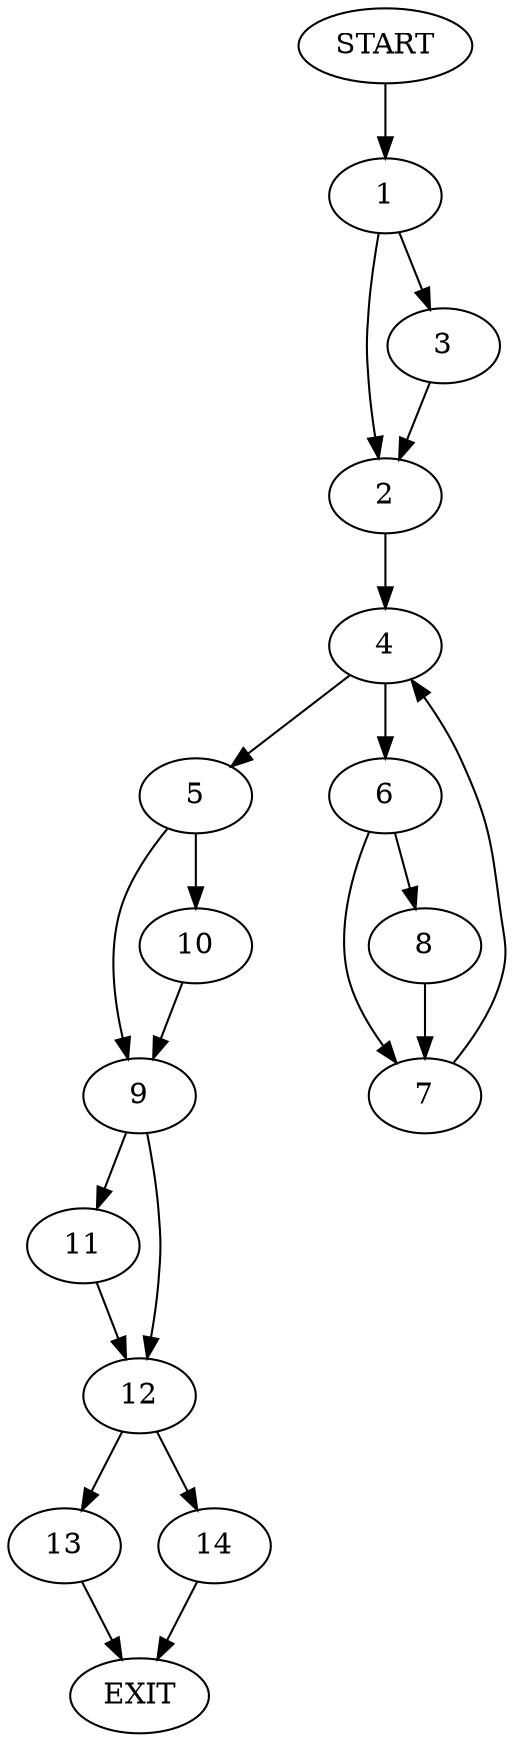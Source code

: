 digraph {
0 [label="START"]
15 [label="EXIT"]
0 -> 1
1 -> 2
1 -> 3
3 -> 2
2 -> 4
4 -> 5
4 -> 6
6 -> 7
6 -> 8
5 -> 9
5 -> 10
7 -> 4
8 -> 7
10 -> 9
9 -> 11
9 -> 12
12 -> 13
12 -> 14
11 -> 12
14 -> 15
13 -> 15
}
